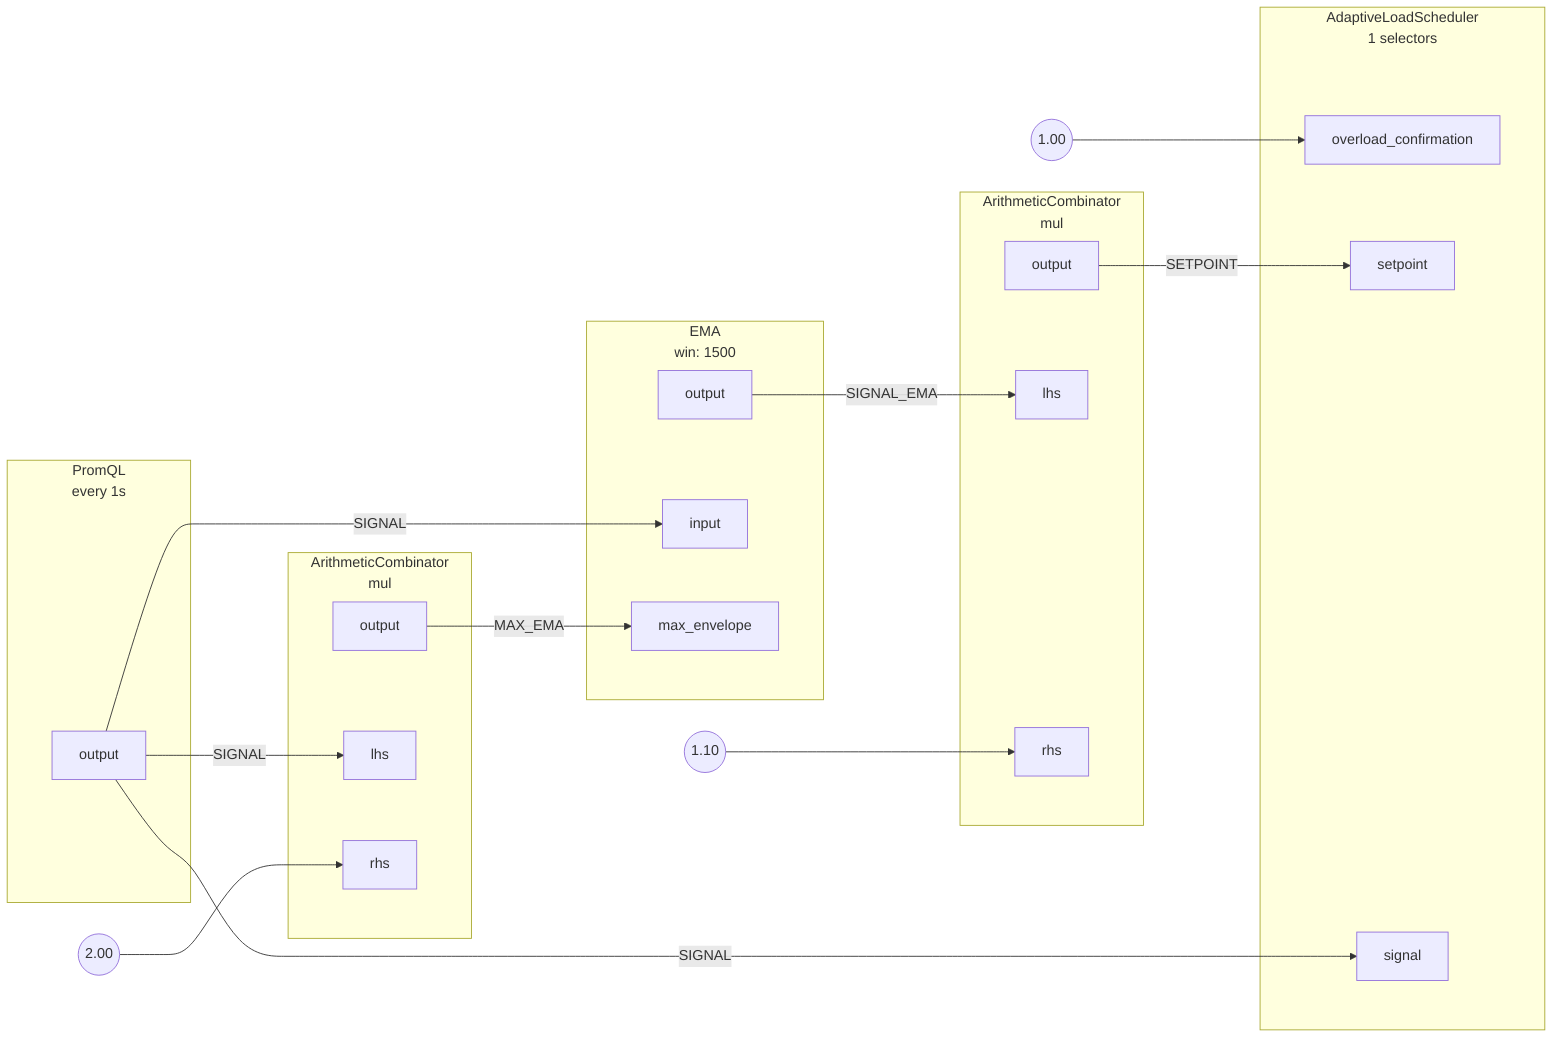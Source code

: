 flowchart LR
subgraph root.0[<center>AdaptiveLoadScheduler<br/>1 selectors</center>]
subgraph root.0_inports[ ]
style root.0_inports fill:none,stroke:none
root.0overload_confirmation[overload_confirmation]
root.0setpoint[setpoint]
root.0signal[signal]
end
subgraph root.0_outports[ ]
style root.0_outports fill:none,stroke:none
end
end
root.0_overload_confirmation_FakeConstantout((1.00))
subgraph root.1[<center>PromQL<br/>every 1s</center>]
subgraph root.1_outports[ ]
style root.1_outports fill:none,stroke:none
root.1output[output]
end
end
subgraph root.2[<center>ArithmeticCombinator<br/>mul</center>]
subgraph root.2_inports[ ]
style root.2_inports fill:none,stroke:none
root.2lhs[lhs]
root.2rhs[rhs]
end
subgraph root.2_outports[ ]
style root.2_outports fill:none,stroke:none
root.2output[output]
end
end
root.2_rhs_FakeConstantout((2.00))
subgraph root.3[<center>EMA<br/>win: 1500</center>]
subgraph root.3_inports[ ]
style root.3_inports fill:none,stroke:none
root.3input[input]
root.3max_envelope[max_envelope]
end
subgraph root.3_outports[ ]
style root.3_outports fill:none,stroke:none
root.3output[output]
end
end
subgraph root.4[<center>ArithmeticCombinator<br/>mul</center>]
subgraph root.4_inports[ ]
style root.4_inports fill:none,stroke:none
root.4lhs[lhs]
root.4rhs[rhs]
end
subgraph root.4_outports[ ]
style root.4_outports fill:none,stroke:none
root.4output[output]
end
end
root.4_rhs_FakeConstantout((1.10))
root.0_overload_confirmation_FakeConstantout --> root.0overload_confirmation
root.1output --> |SIGNAL| root.0signal
root.1output --> |SIGNAL| root.2lhs
root.1output --> |SIGNAL| root.3input
root.2output --> |MAX_EMA| root.3max_envelope
root.2_rhs_FakeConstantout --> root.2rhs
root.3output --> |SIGNAL_EMA| root.4lhs
root.4output --> |SETPOINT| root.0setpoint
root.4_rhs_FakeConstantout --> root.4rhs